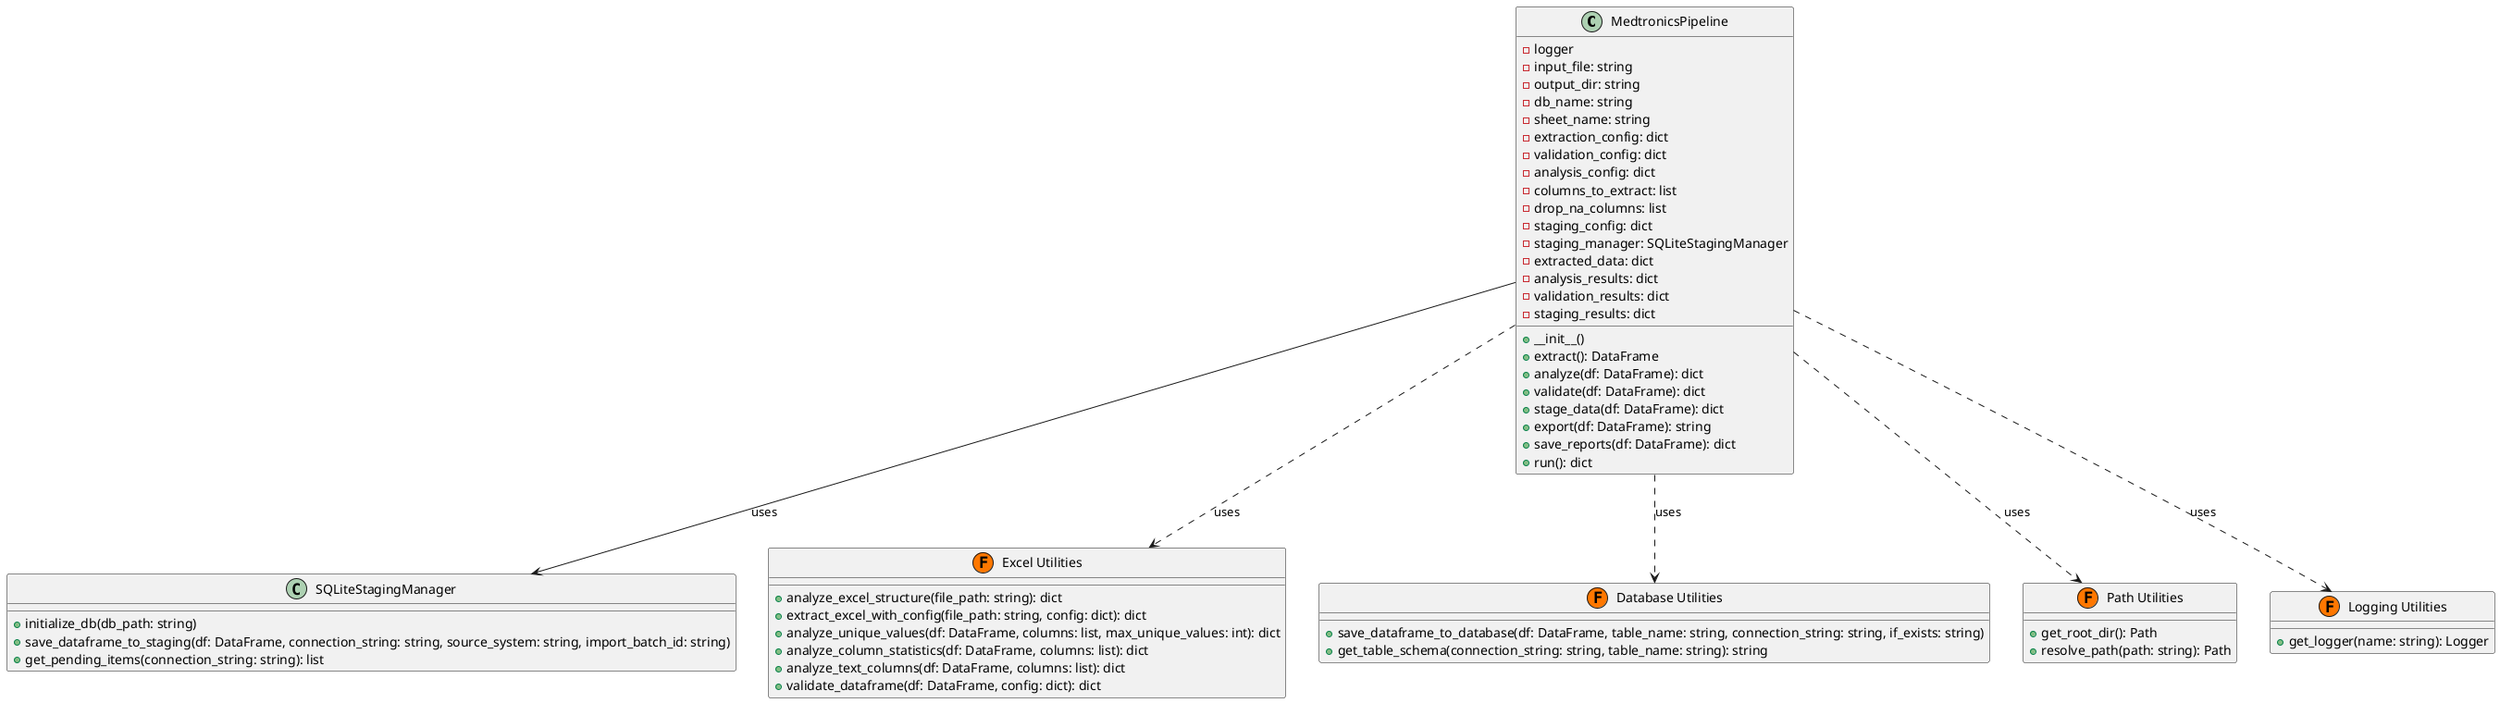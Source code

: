 @startuml "Medtronics Pipeline Class Diagram"

' Define the main class
class MedtronicsPipeline {
  ' Attributes
  -logger
  -input_file: string
  -output_dir: string
  -db_name: string
  -sheet_name: string
  -extraction_config: dict
  -validation_config: dict
  -analysis_config: dict
  -columns_to_extract: list
  -drop_na_columns: list
  -staging_config: dict
  -staging_manager: SQLiteStagingManager
  -extracted_data: dict
  -analysis_results: dict
  -validation_results: dict
  -staging_results: dict
  
  ' Methods
  +__init__()
  +extract(): DataFrame
  +analyze(df: DataFrame): dict
  +validate(df: DataFrame): dict
  +stage_data(df: DataFrame): dict
  +export(df: DataFrame): string
  +save_reports(df: DataFrame): dict
  +run(): dict
}

' Define utility classes
class SQLiteStagingManager {
  +initialize_db(db_path: string)
  +save_dataframe_to_staging(df: DataFrame, connection_string: string, source_system: string, import_batch_id: string)
  +get_pending_items(connection_string: string): list
}

' Define utility functions
class "Excel Utilities" as ExcelUtils << (F,#FF7700) >> {
  +analyze_excel_structure(file_path: string): dict
  +extract_excel_with_config(file_path: string, config: dict): dict
  +analyze_unique_values(df: DataFrame, columns: list, max_unique_values: int): dict
  +analyze_column_statistics(df: DataFrame, columns: list): dict
  +analyze_text_columns(df: DataFrame, columns: list): dict
  +validate_dataframe(df: DataFrame, config: dict): dict
}

class "Database Utilities" as DBUtils << (F,#FF7700) >> {
  +save_dataframe_to_database(df: DataFrame, table_name: string, connection_string: string, if_exists: string)
  +get_table_schema(connection_string: string, table_name: string): string
}

class "Path Utilities" as PathUtils << (F,#FF7700) >> {
  +get_root_dir(): Path
  +resolve_path(path: string): Path
}

class "Logging Utilities" as LoggingUtils << (F,#FF7700) >> {
  +get_logger(name: string): Logger
}

' Define relationships
MedtronicsPipeline --> SQLiteStagingManager: uses
MedtronicsPipeline ..> ExcelUtils: uses
MedtronicsPipeline ..> DBUtils: uses
MedtronicsPipeline ..> PathUtils: uses
MedtronicsPipeline ..> LoggingUtils: uses

@enduml